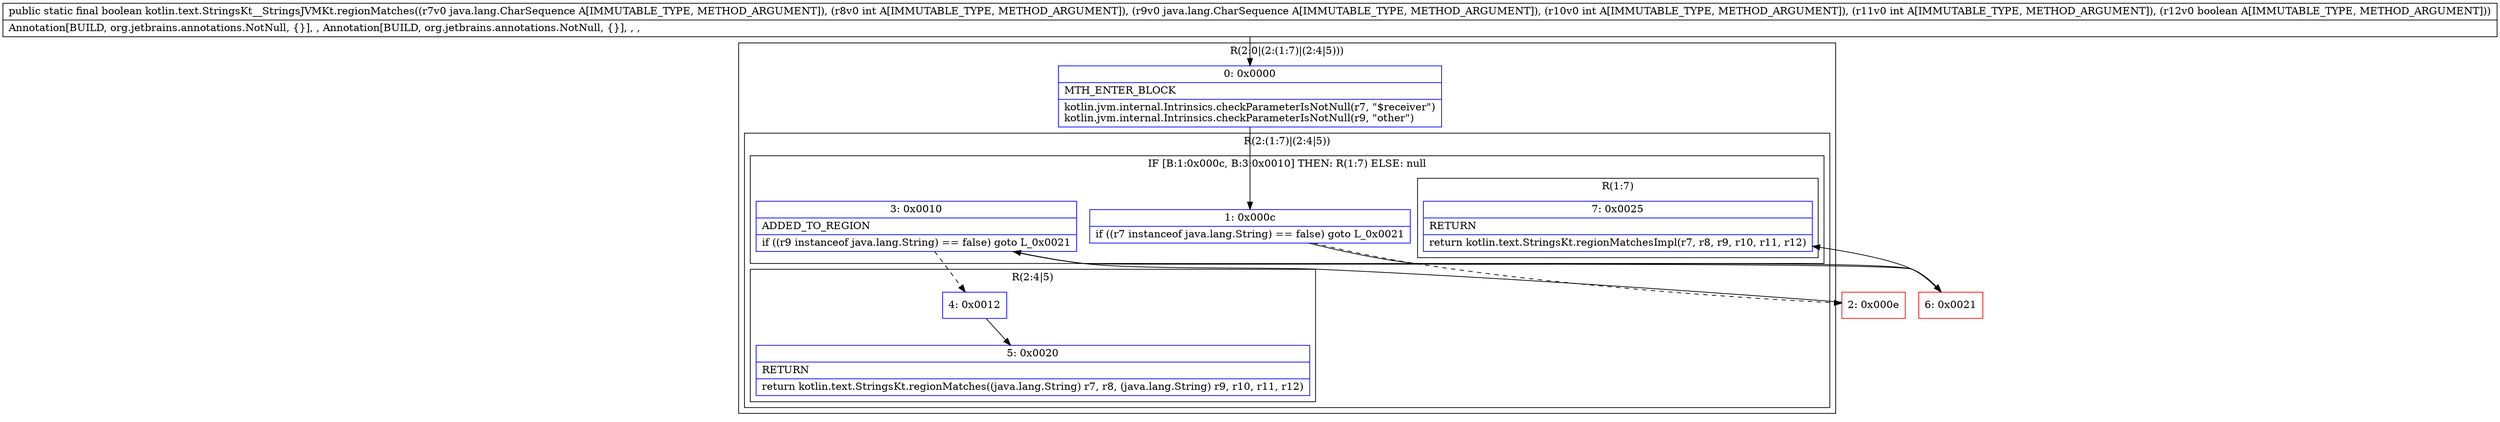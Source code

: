 digraph "CFG forkotlin.text.StringsKt__StringsJVMKt.regionMatches(Ljava\/lang\/CharSequence;ILjava\/lang\/CharSequence;IIZ)Z" {
subgraph cluster_Region_552908926 {
label = "R(2:0|(2:(1:7)|(2:4|5)))";
node [shape=record,color=blue];
Node_0 [shape=record,label="{0\:\ 0x0000|MTH_ENTER_BLOCK\l|kotlin.jvm.internal.Intrinsics.checkParameterIsNotNull(r7, \"$receiver\")\lkotlin.jvm.internal.Intrinsics.checkParameterIsNotNull(r9, \"other\")\l}"];
subgraph cluster_Region_1350862426 {
label = "R(2:(1:7)|(2:4|5))";
node [shape=record,color=blue];
subgraph cluster_IfRegion_1432212691 {
label = "IF [B:1:0x000c, B:3:0x0010] THEN: R(1:7) ELSE: null";
node [shape=record,color=blue];
Node_1 [shape=record,label="{1\:\ 0x000c|if ((r7 instanceof java.lang.String) == false) goto L_0x0021\l}"];
Node_3 [shape=record,label="{3\:\ 0x0010|ADDED_TO_REGION\l|if ((r9 instanceof java.lang.String) == false) goto L_0x0021\l}"];
subgraph cluster_Region_809598241 {
label = "R(1:7)";
node [shape=record,color=blue];
Node_7 [shape=record,label="{7\:\ 0x0025|RETURN\l|return kotlin.text.StringsKt.regionMatchesImpl(r7, r8, r9, r10, r11, r12)\l}"];
}
}
subgraph cluster_Region_905122847 {
label = "R(2:4|5)";
node [shape=record,color=blue];
Node_4 [shape=record,label="{4\:\ 0x0012}"];
Node_5 [shape=record,label="{5\:\ 0x0020|RETURN\l|return kotlin.text.StringsKt.regionMatches((java.lang.String) r7, r8, (java.lang.String) r9, r10, r11, r12)\l}"];
}
}
}
Node_2 [shape=record,color=red,label="{2\:\ 0x000e}"];
Node_6 [shape=record,color=red,label="{6\:\ 0x0021}"];
MethodNode[shape=record,label="{public static final boolean kotlin.text.StringsKt__StringsJVMKt.regionMatches((r7v0 java.lang.CharSequence A[IMMUTABLE_TYPE, METHOD_ARGUMENT]), (r8v0 int A[IMMUTABLE_TYPE, METHOD_ARGUMENT]), (r9v0 java.lang.CharSequence A[IMMUTABLE_TYPE, METHOD_ARGUMENT]), (r10v0 int A[IMMUTABLE_TYPE, METHOD_ARGUMENT]), (r11v0 int A[IMMUTABLE_TYPE, METHOD_ARGUMENT]), (r12v0 boolean A[IMMUTABLE_TYPE, METHOD_ARGUMENT]))  | Annotation[BUILD, org.jetbrains.annotations.NotNull, \{\}], , Annotation[BUILD, org.jetbrains.annotations.NotNull, \{\}], , , \l}"];
MethodNode -> Node_0;
Node_0 -> Node_1;
Node_1 -> Node_2[style=dashed];
Node_1 -> Node_6;
Node_3 -> Node_4[style=dashed];
Node_3 -> Node_6;
Node_4 -> Node_5;
Node_2 -> Node_3;
Node_6 -> Node_7;
}

